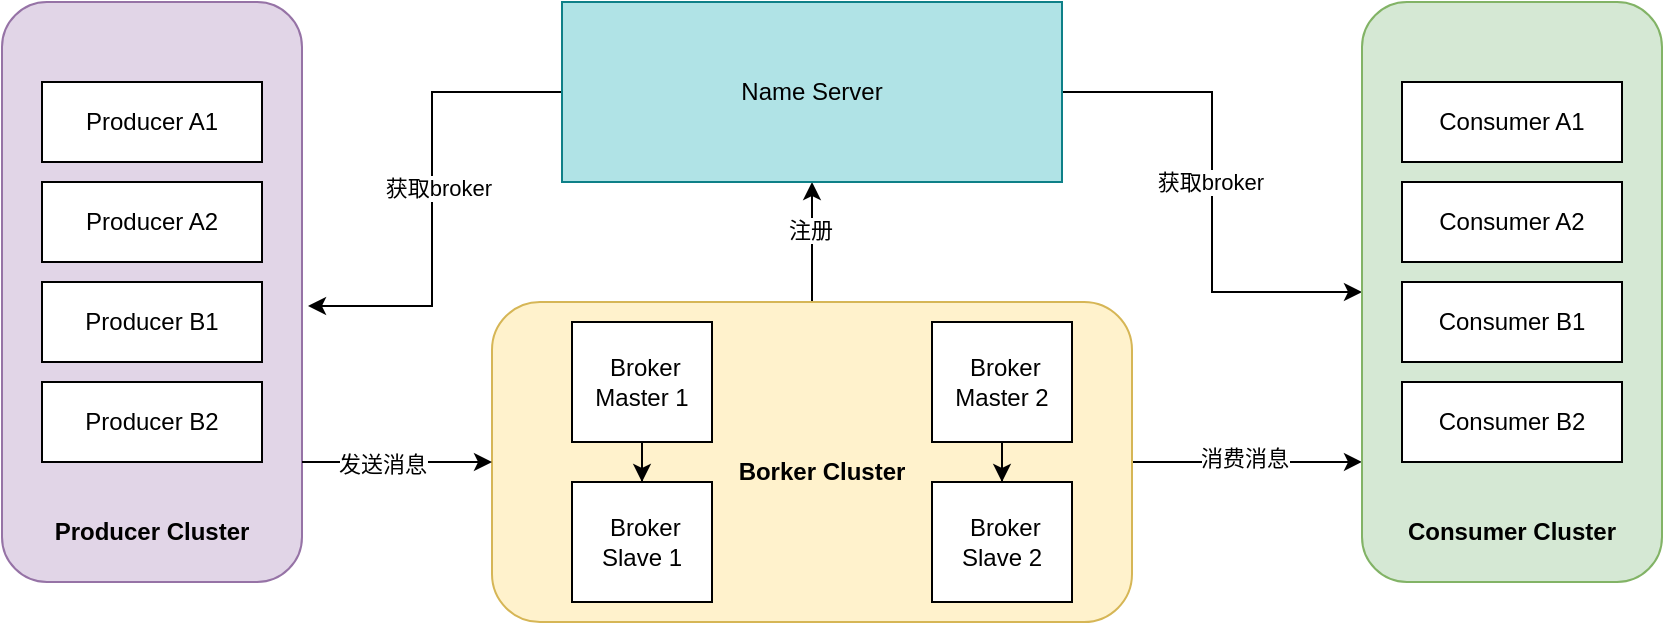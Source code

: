 <mxfile version="21.6.1" type="device">
  <diagram name="第 1 页" id="UkLqKO4VbX8F6xcnRF0D">
    <mxGraphModel dx="1834" dy="844" grid="1" gridSize="10" guides="1" tooltips="1" connect="1" arrows="1" fold="1" page="0" pageScale="1" pageWidth="827" pageHeight="1169" math="0" shadow="0">
      <root>
        <mxCell id="0" />
        <mxCell id="1" parent="0" />
        <mxCell id="eCZh34xmLvtWZyC8U1oY-23" value="" style="rounded=1;whiteSpace=wrap;html=1;fillColor=#e1d5e7;strokeColor=#9673a6;" vertex="1" parent="1">
          <mxGeometry x="-25" y="140" width="150" height="290" as="geometry" />
        </mxCell>
        <mxCell id="eCZh34xmLvtWZyC8U1oY-18" style="edgeStyle=orthogonalEdgeStyle;rounded=0;orthogonalLoop=1;jettySize=auto;html=1;entryX=0.5;entryY=1;entryDx=0;entryDy=0;" edge="1" parent="1" source="eCZh34xmLvtWZyC8U1oY-14" target="eCZh34xmLvtWZyC8U1oY-1">
          <mxGeometry relative="1" as="geometry" />
        </mxCell>
        <mxCell id="eCZh34xmLvtWZyC8U1oY-19" value="注册" style="edgeLabel;html=1;align=center;verticalAlign=middle;resizable=0;points=[];" vertex="1" connectable="0" parent="eCZh34xmLvtWZyC8U1oY-18">
          <mxGeometry x="0.2" y="1" relative="1" as="geometry">
            <mxPoint as="offset" />
          </mxGeometry>
        </mxCell>
        <mxCell id="eCZh34xmLvtWZyC8U1oY-38" style="edgeStyle=orthogonalEdgeStyle;rounded=0;orthogonalLoop=1;jettySize=auto;html=1;entryX=0;entryY=0.793;entryDx=0;entryDy=0;entryPerimeter=0;" edge="1" parent="1" source="eCZh34xmLvtWZyC8U1oY-14" target="eCZh34xmLvtWZyC8U1oY-24">
          <mxGeometry relative="1" as="geometry">
            <Array as="points">
              <mxPoint x="620" y="370" />
            </Array>
          </mxGeometry>
        </mxCell>
        <mxCell id="eCZh34xmLvtWZyC8U1oY-39" value="消费消息" style="edgeLabel;html=1;align=center;verticalAlign=middle;resizable=0;points=[];" vertex="1" connectable="0" parent="eCZh34xmLvtWZyC8U1oY-38">
          <mxGeometry x="-0.027" y="2" relative="1" as="geometry">
            <mxPoint as="offset" />
          </mxGeometry>
        </mxCell>
        <mxCell id="eCZh34xmLvtWZyC8U1oY-14" value="" style="rounded=1;whiteSpace=wrap;html=1;fillColor=#fff2cc;strokeColor=#d6b656;" vertex="1" parent="1">
          <mxGeometry x="220" y="290" width="320" height="160" as="geometry" />
        </mxCell>
        <mxCell id="eCZh34xmLvtWZyC8U1oY-32" style="edgeStyle=orthogonalEdgeStyle;rounded=0;orthogonalLoop=1;jettySize=auto;html=1;entryX=1.02;entryY=0.524;entryDx=0;entryDy=0;entryPerimeter=0;" edge="1" parent="1" source="eCZh34xmLvtWZyC8U1oY-1" target="eCZh34xmLvtWZyC8U1oY-23">
          <mxGeometry relative="1" as="geometry" />
        </mxCell>
        <mxCell id="eCZh34xmLvtWZyC8U1oY-33" value="获取broker" style="edgeLabel;html=1;align=center;verticalAlign=middle;resizable=0;points=[];" vertex="1" connectable="0" parent="eCZh34xmLvtWZyC8U1oY-32">
          <mxGeometry x="-0.046" y="3" relative="1" as="geometry">
            <mxPoint y="1" as="offset" />
          </mxGeometry>
        </mxCell>
        <mxCell id="eCZh34xmLvtWZyC8U1oY-34" style="edgeStyle=orthogonalEdgeStyle;rounded=0;orthogonalLoop=1;jettySize=auto;html=1;" edge="1" parent="1" source="eCZh34xmLvtWZyC8U1oY-1" target="eCZh34xmLvtWZyC8U1oY-24">
          <mxGeometry relative="1" as="geometry" />
        </mxCell>
        <mxCell id="eCZh34xmLvtWZyC8U1oY-35" value="获取broker" style="edgeLabel;html=1;align=center;verticalAlign=middle;resizable=0;points=[];" vertex="1" connectable="0" parent="eCZh34xmLvtWZyC8U1oY-34">
          <mxGeometry x="-0.046" y="-1" relative="1" as="geometry">
            <mxPoint as="offset" />
          </mxGeometry>
        </mxCell>
        <mxCell id="eCZh34xmLvtWZyC8U1oY-1" value="Name Server" style="rounded=0;whiteSpace=wrap;html=1;fillColor=#b0e3e6;strokeColor=#0e8088;" vertex="1" parent="1">
          <mxGeometry x="255" y="140" width="250" height="90" as="geometry" />
        </mxCell>
        <mxCell id="eCZh34xmLvtWZyC8U1oY-41" style="edgeStyle=orthogonalEdgeStyle;rounded=0;orthogonalLoop=1;jettySize=auto;html=1;entryX=0.5;entryY=0;entryDx=0;entryDy=0;" edge="1" parent="1" source="eCZh34xmLvtWZyC8U1oY-2" target="eCZh34xmLvtWZyC8U1oY-16">
          <mxGeometry relative="1" as="geometry" />
        </mxCell>
        <mxCell id="eCZh34xmLvtWZyC8U1oY-2" value="&amp;nbsp;Broker Master 1" style="rounded=0;whiteSpace=wrap;html=1;" vertex="1" parent="1">
          <mxGeometry x="260" y="300" width="70" height="60" as="geometry" />
        </mxCell>
        <mxCell id="eCZh34xmLvtWZyC8U1oY-5" value="Producer A1" style="rounded=0;whiteSpace=wrap;html=1;" vertex="1" parent="1">
          <mxGeometry x="-5" y="180" width="110" height="40" as="geometry" />
        </mxCell>
        <mxCell id="eCZh34xmLvtWZyC8U1oY-42" style="edgeStyle=orthogonalEdgeStyle;rounded=0;orthogonalLoop=1;jettySize=auto;html=1;entryX=0.5;entryY=0;entryDx=0;entryDy=0;" edge="1" parent="1" source="eCZh34xmLvtWZyC8U1oY-15" target="eCZh34xmLvtWZyC8U1oY-17">
          <mxGeometry relative="1" as="geometry" />
        </mxCell>
        <mxCell id="eCZh34xmLvtWZyC8U1oY-15" value="&amp;nbsp;Broker Master 2" style="rounded=0;whiteSpace=wrap;html=1;" vertex="1" parent="1">
          <mxGeometry x="440" y="300" width="70" height="60" as="geometry" />
        </mxCell>
        <mxCell id="eCZh34xmLvtWZyC8U1oY-16" value="&amp;nbsp;Broker Slave 1" style="rounded=0;whiteSpace=wrap;html=1;" vertex="1" parent="1">
          <mxGeometry x="260" y="380" width="70" height="60" as="geometry" />
        </mxCell>
        <mxCell id="eCZh34xmLvtWZyC8U1oY-17" value="&amp;nbsp;Broker Slave 2" style="rounded=0;whiteSpace=wrap;html=1;" vertex="1" parent="1">
          <mxGeometry x="440" y="380" width="70" height="60" as="geometry" />
        </mxCell>
        <mxCell id="eCZh34xmLvtWZyC8U1oY-20" value="Producer A2" style="rounded=0;whiteSpace=wrap;html=1;" vertex="1" parent="1">
          <mxGeometry x="-5" y="230" width="110" height="40" as="geometry" />
        </mxCell>
        <mxCell id="eCZh34xmLvtWZyC8U1oY-21" value="Producer B1" style="rounded=0;whiteSpace=wrap;html=1;" vertex="1" parent="1">
          <mxGeometry x="-5" y="280" width="110" height="40" as="geometry" />
        </mxCell>
        <mxCell id="eCZh34xmLvtWZyC8U1oY-22" value="Producer B2" style="rounded=0;whiteSpace=wrap;html=1;" vertex="1" parent="1">
          <mxGeometry x="-5" y="330" width="110" height="40" as="geometry" />
        </mxCell>
        <mxCell id="eCZh34xmLvtWZyC8U1oY-24" value="" style="rounded=1;whiteSpace=wrap;html=1;fillColor=#d5e8d4;strokeColor=#82b366;" vertex="1" parent="1">
          <mxGeometry x="655" y="140" width="150" height="290" as="geometry" />
        </mxCell>
        <mxCell id="eCZh34xmLvtWZyC8U1oY-25" value="Consumer A1" style="rounded=0;whiteSpace=wrap;html=1;" vertex="1" parent="1">
          <mxGeometry x="675" y="180" width="110" height="40" as="geometry" />
        </mxCell>
        <mxCell id="eCZh34xmLvtWZyC8U1oY-26" value="Consumer A2" style="rounded=0;whiteSpace=wrap;html=1;" vertex="1" parent="1">
          <mxGeometry x="675" y="230" width="110" height="40" as="geometry" />
        </mxCell>
        <mxCell id="eCZh34xmLvtWZyC8U1oY-27" value="Consumer B1" style="rounded=0;whiteSpace=wrap;html=1;" vertex="1" parent="1">
          <mxGeometry x="675" y="280" width="110" height="40" as="geometry" />
        </mxCell>
        <mxCell id="eCZh34xmLvtWZyC8U1oY-28" value="Consumer B2" style="rounded=0;whiteSpace=wrap;html=1;" vertex="1" parent="1">
          <mxGeometry x="675" y="330" width="110" height="40" as="geometry" />
        </mxCell>
        <mxCell id="eCZh34xmLvtWZyC8U1oY-29" value="&lt;b&gt;Consumer Cluster&lt;/b&gt;" style="text;html=1;strokeColor=none;fillColor=none;align=center;verticalAlign=middle;whiteSpace=wrap;rounded=0;" vertex="1" parent="1">
          <mxGeometry x="675" y="390" width="110" height="30" as="geometry" />
        </mxCell>
        <mxCell id="eCZh34xmLvtWZyC8U1oY-30" value="&lt;b&gt;Producer Cluster&lt;/b&gt;" style="text;html=1;strokeColor=none;fillColor=none;align=center;verticalAlign=middle;whiteSpace=wrap;rounded=0;" vertex="1" parent="1">
          <mxGeometry x="-5" y="390" width="110" height="30" as="geometry" />
        </mxCell>
        <mxCell id="eCZh34xmLvtWZyC8U1oY-31" value="&lt;b&gt;Borker Cluster&lt;/b&gt;" style="text;html=1;strokeColor=none;fillColor=none;align=center;verticalAlign=middle;whiteSpace=wrap;rounded=0;" vertex="1" parent="1">
          <mxGeometry x="330" y="360" width="110" height="30" as="geometry" />
        </mxCell>
        <mxCell id="eCZh34xmLvtWZyC8U1oY-36" value="" style="endArrow=classic;html=1;rounded=0;entryX=0;entryY=0.5;entryDx=0;entryDy=0;exitX=1;exitY=0.793;exitDx=0;exitDy=0;exitPerimeter=0;" edge="1" parent="1" source="eCZh34xmLvtWZyC8U1oY-23" target="eCZh34xmLvtWZyC8U1oY-14">
          <mxGeometry width="50" height="50" relative="1" as="geometry">
            <mxPoint x="140" y="370" as="sourcePoint" />
            <mxPoint x="200" y="330" as="targetPoint" />
          </mxGeometry>
        </mxCell>
        <mxCell id="eCZh34xmLvtWZyC8U1oY-37" value="发送消息" style="edgeLabel;html=1;align=center;verticalAlign=middle;resizable=0;points=[];" vertex="1" connectable="0" parent="eCZh34xmLvtWZyC8U1oY-36">
          <mxGeometry x="-0.17" y="-1" relative="1" as="geometry">
            <mxPoint as="offset" />
          </mxGeometry>
        </mxCell>
      </root>
    </mxGraphModel>
  </diagram>
</mxfile>
